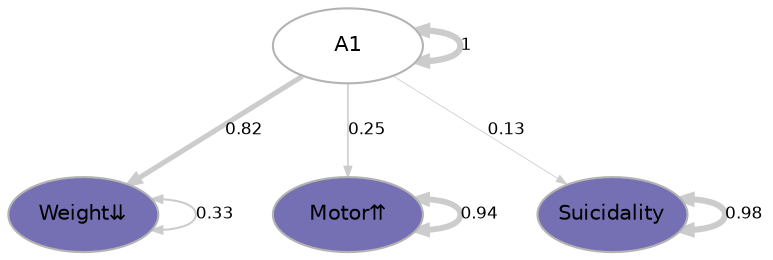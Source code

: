 digraph {

graph [layout = "dot",
       rankdir = "TB",
       outputorder = "edgesfirst",
       bgcolor = "white"]

node [fontname = "Helvetica",
      fontsize = "10",
      shape = "circle",
      fixedsize = "true",
      width = "0.5",
      style = "filled",
      fillcolor = "aliceblue",
      color = "gray70",
      fontcolor = "gray50"]

edge [fontname = "Helvetica",
     fontsize = "8",
     len = "1.5",
     color = "gray80",
     arrowsize = "0.5"]

  "1" [label = "A1", shape = "oval", width = "1", fillcolor = "white", fontcolor = "black"] 
  "2" [label = "Weight⇊", shape = "oval", width = "1", fillcolor = "#7570b3", fontcolor = "black"] 
  "3" [label = "Motor⇈", shape = "oval", width = "1", fillcolor = "#7570b3", fontcolor = "black"] 
  "4" [label = "Suicidality", shape = "oval", width = "1", fillcolor = "#7570b3", fontcolor = "black"] 
"1"->"1" [label = "1", penwidth = "3", dir = "both"] 
"1"->"2" [label = "0.82", penwidth = "2.45341874946995", dir = "forward"] 
"1"->"3" [label = "0.25", penwidth = "0.749516591454706", dir = "forward"] 
"1"->"4" [label = "0.13", penwidth = "0.390014569360628", dir = "forward"] 
"2"->"2" [label = "0.33", penwidth = "0.993578803453168", dir = "both"] 
"3"->"3" [label = "0.94", penwidth = "2.81274163173063", dir = "both"] 
"4"->"4" [label = "0.98", penwidth = "2.94929620878518", dir = "both"] 
}